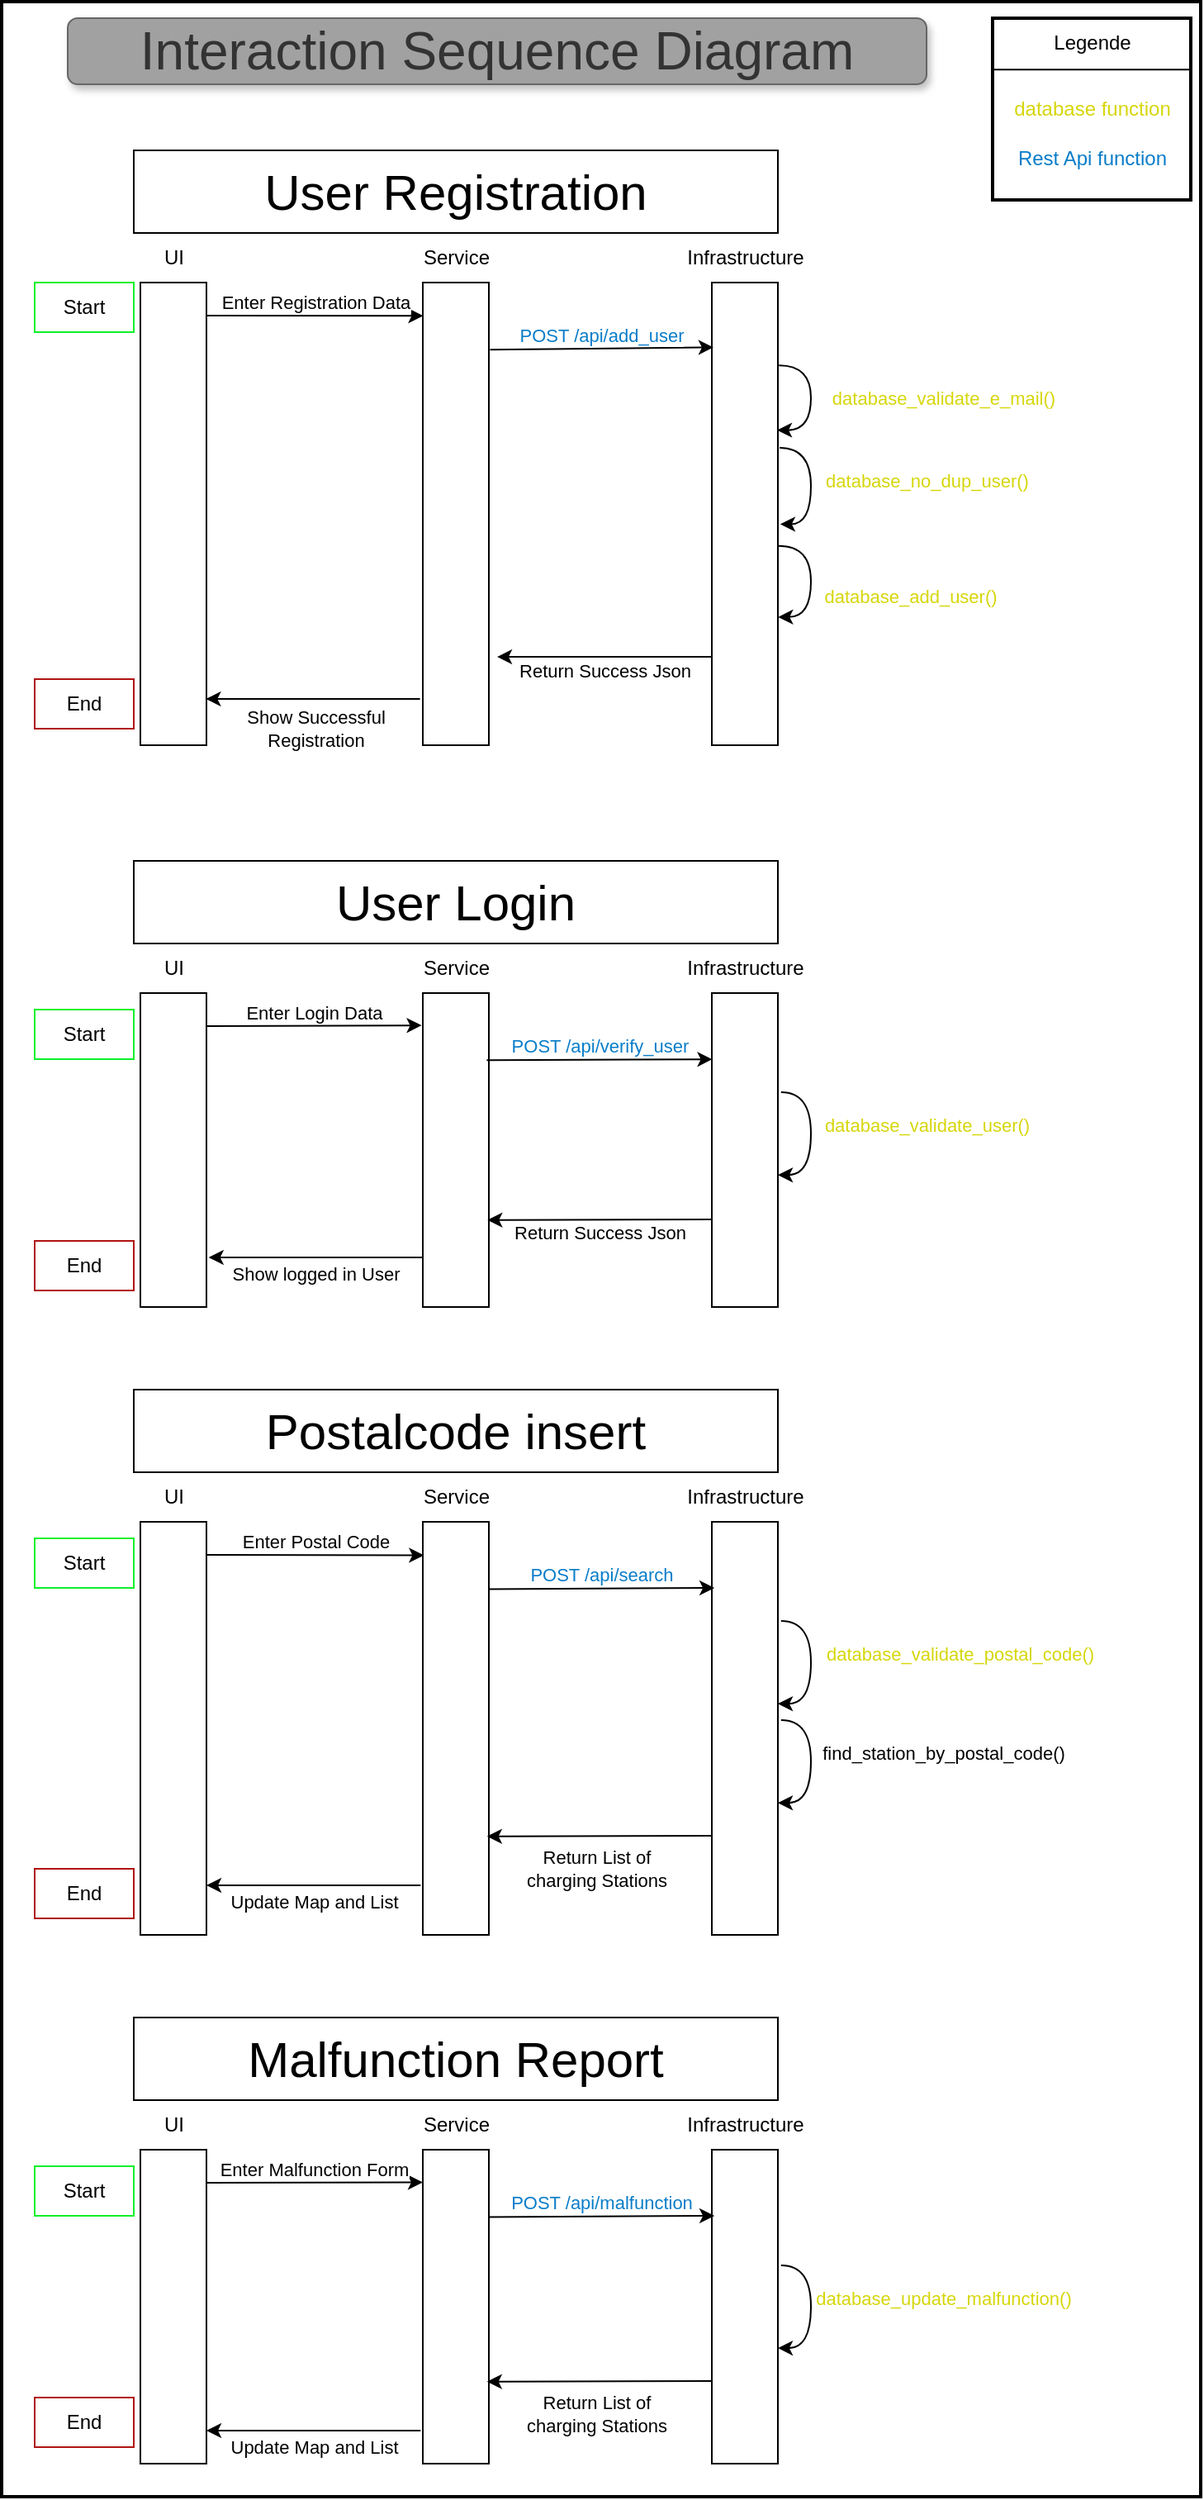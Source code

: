 <mxfile version="25.0.2">
  <diagram name="Seite-1" id="bnnydskMFcHfXRH-qSsb">
    <mxGraphModel dx="1062" dy="1802" grid="1" gridSize="10" guides="1" tooltips="1" connect="1" arrows="1" fold="1" page="1" pageScale="1" pageWidth="827" pageHeight="1169" math="0" shadow="0">
      <root>
        <mxCell id="0" />
        <mxCell id="1" parent="0" />
        <mxCell id="tdJZ3JiGcIHAE5tUqOtp-49" value="" style="rounded=0;whiteSpace=wrap;html=1;fillColor=none;strokeWidth=2;" vertex="1" parent="1">
          <mxGeometry x="150" y="-1120" width="726" height="1510" as="geometry" />
        </mxCell>
        <mxCell id="tdJZ3JiGcIHAE5tUqOtp-61" value="" style="rounded=0;whiteSpace=wrap;html=1;fillColor=none;strokeWidth=2;strokeColor=#000000;" vertex="1" parent="1">
          <mxGeometry x="750" y="-1110" width="120" height="110" as="geometry" />
        </mxCell>
        <mxCell id="XtLz0MecDQZYCgYFdBl--36" value="" style="rounded=0;whiteSpace=wrap;html=1;" parent="1" vertex="1">
          <mxGeometry x="234" y="-950" width="40" height="280" as="geometry" />
        </mxCell>
        <mxCell id="XtLz0MecDQZYCgYFdBl--39" value="&lt;font style=&quot;font-size: 30px;&quot;&gt;User Registration&lt;/font&gt;" style="rounded=0;whiteSpace=wrap;html=1;" parent="1" vertex="1">
          <mxGeometry x="230" y="-1030" width="390" height="50" as="geometry" />
        </mxCell>
        <mxCell id="XtLz0MecDQZYCgYFdBl--40" value="" style="rounded=0;whiteSpace=wrap;html=1;" parent="1" vertex="1">
          <mxGeometry x="580" y="-950" width="40" height="280" as="geometry" />
        </mxCell>
        <mxCell id="XtLz0MecDQZYCgYFdBl--41" value="" style="rounded=0;whiteSpace=wrap;html=1;" parent="1" vertex="1">
          <mxGeometry x="405" y="-950" width="40" height="280" as="geometry" />
        </mxCell>
        <mxCell id="XtLz0MecDQZYCgYFdBl--42" value="Enter Registration Data" style="endArrow=classic;html=1;rounded=0;entryX=0.006;entryY=0.072;entryDx=0;entryDy=0;entryPerimeter=0;" parent="1" edge="1" target="XtLz0MecDQZYCgYFdBl--41">
          <mxGeometry x="-0.0" y="8" width="50" height="50" relative="1" as="geometry">
            <mxPoint x="274" y="-930" as="sourcePoint" />
            <mxPoint x="406" y="-912" as="targetPoint" />
            <mxPoint as="offset" />
          </mxGeometry>
        </mxCell>
        <mxCell id="XtLz0MecDQZYCgYFdBl--43" value="UI" style="text;html=1;align=center;verticalAlign=middle;resizable=0;points=[];autosize=1;strokeColor=none;fillColor=none;" parent="1" vertex="1">
          <mxGeometry x="234" y="-980" width="40" height="30" as="geometry" />
        </mxCell>
        <mxCell id="XtLz0MecDQZYCgYFdBl--44" value="Ser&lt;span style=&quot;color: rgba(0, 0, 0, 0); font-family: monospace; font-size: 0px; text-align: start;&quot;&gt;%3CmxGraphModel%3E%3Croot%3E%3CmxCell%20id%3D%220%22%2F%3E%3CmxCell%20id%3D%221%22%20parent%3D%220%22%2F%3E%3CmxCell%20id%3D%222%22%20value%3D%22UI%22%20style%3D%22text%3Bhtml%3D1%3Balign%3Dcenter%3BverticalAlign%3Dmiddle%3Bresizable%3D0%3Bpoints%3D%5B%5D%3Bautosize%3D1%3BstrokeColor%3Dnone%3BfillColor%3Dnone%3B%22%20vertex%3D%221%22%20parent%3D%221%22%3E%3CmxGeometry%20x%3D%22374%22%20y%3D%22-30%22%20width%3D%2240%22%20height%3D%2230%22%20as%3D%22geometry%22%2F%3E%3C%2FmxCell%3E%3C%2Froot%3E%3C%2FmxGraphModel%3E&lt;/span&gt;vice" style="text;html=1;align=center;verticalAlign=middle;resizable=0;points=[];autosize=1;strokeColor=none;fillColor=none;" parent="1" vertex="1">
          <mxGeometry x="395" y="-980" width="60" height="30" as="geometry" />
        </mxCell>
        <mxCell id="XtLz0MecDQZYCgYFdBl--45" value="Infrastructure" style="text;html=1;align=center;verticalAlign=middle;resizable=0;points=[];autosize=1;strokeColor=none;fillColor=none;" parent="1" vertex="1">
          <mxGeometry x="555" y="-980" width="90" height="30" as="geometry" />
        </mxCell>
        <mxCell id="XtLz0MecDQZYCgYFdBl--46" value="POST /api/add_user" style="endArrow=classic;html=1;rounded=0;exitX=1.018;exitY=0.145;exitDx=0;exitDy=0;exitPerimeter=0;entryX=0.024;entryY=0.14;entryDx=0;entryDy=0;entryPerimeter=0;fontColor=#0A7DC9;" parent="1" edge="1" target="XtLz0MecDQZYCgYFdBl--40" source="XtLz0MecDQZYCgYFdBl--41">
          <mxGeometry x="-0.004" y="8" width="50" height="50" relative="1" as="geometry">
            <mxPoint x="448" y="-870" as="sourcePoint" />
            <mxPoint x="580" y="-870" as="targetPoint" />
            <mxPoint as="offset" />
          </mxGeometry>
        </mxCell>
        <mxCell id="tdJZ3JiGcIHAE5tUqOtp-2" value="database_validate_e_mail()" style="endArrow=classic;html=1;rounded=0;exitX=1.015;exitY=0.179;exitDx=0;exitDy=0;exitPerimeter=0;entryX=0.988;entryY=0.319;entryDx=0;entryDy=0;entryPerimeter=0;edgeStyle=orthogonalEdgeStyle;curved=1;fontColor=#D6D60B;" edge="1" parent="1" source="XtLz0MecDQZYCgYFdBl--40" target="XtLz0MecDQZYCgYFdBl--40">
          <mxGeometry x="-0.006" y="80" width="50" height="50" relative="1" as="geometry">
            <mxPoint x="680.0" y="-930.0" as="sourcePoint" />
            <mxPoint x="680.84" y="-877.64" as="targetPoint" />
            <Array as="points">
              <mxPoint x="640" y="-900" />
              <mxPoint x="640" y="-861" />
            </Array>
            <mxPoint as="offset" />
          </mxGeometry>
        </mxCell>
        <mxCell id="tdJZ3JiGcIHAE5tUqOtp-4" value="database_no_dup_user()" style="endArrow=classic;html=1;rounded=0;edgeStyle=orthogonalEdgeStyle;curved=1;entryX=1.036;entryY=0.553;entryDx=0;entryDy=0;entryPerimeter=0;fontColor=#D6D60B;" edge="1" parent="1">
          <mxGeometry x="-0.068" y="70" width="50" height="50" relative="1" as="geometry">
            <mxPoint x="621" y="-850" as="sourcePoint" />
            <mxPoint x="621.44" y="-803.8" as="targetPoint" />
            <Array as="points">
              <mxPoint x="640" y="-850" />
              <mxPoint x="640" y="-804" />
            </Array>
            <mxPoint as="offset" />
          </mxGeometry>
        </mxCell>
        <mxCell id="tdJZ3JiGcIHAE5tUqOtp-6" value="database_add_user()" style="endArrow=classic;html=1;rounded=0;exitX=1.012;exitY=0.569;exitDx=0;exitDy=0;exitPerimeter=0;edgeStyle=orthogonalEdgeStyle;curved=1;entryX=1.004;entryY=0.723;entryDx=0;entryDy=0;entryPerimeter=0;fontColor=#D6D60B;" edge="1" parent="1" source="XtLz0MecDQZYCgYFdBl--40" target="XtLz0MecDQZYCgYFdBl--40">
          <mxGeometry x="0.218" y="60" width="50" height="50" relative="1" as="geometry">
            <mxPoint x="621.12" y="-770" as="sourcePoint" />
            <mxPoint x="640" y="-730" as="targetPoint" />
            <Array as="points">
              <mxPoint x="640" y="-791" />
              <mxPoint x="640" y="-748" />
            </Array>
            <mxPoint as="offset" />
          </mxGeometry>
        </mxCell>
        <mxCell id="tdJZ3JiGcIHAE5tUqOtp-7" value="Return Success Json" style="endArrow=classic;html=1;rounded=0;exitX=0.012;exitY=0.809;exitDx=0;exitDy=0;exitPerimeter=0;entryX=1.125;entryY=0.809;entryDx=0;entryDy=0;entryPerimeter=0;" edge="1" parent="1" source="XtLz0MecDQZYCgYFdBl--40" target="XtLz0MecDQZYCgYFdBl--41">
          <mxGeometry x="-0.004" y="8" width="50" height="50" relative="1" as="geometry">
            <mxPoint x="445" y="-760" as="sourcePoint" />
            <mxPoint x="450" y="-700" as="targetPoint" />
            <mxPoint as="offset" />
          </mxGeometry>
        </mxCell>
        <mxCell id="tdJZ3JiGcIHAE5tUqOtp-8" value="Show Successful&lt;div&gt;Registration&lt;/div&gt;" style="endArrow=classic;html=1;rounded=0;entryX=0.992;entryY=0.9;entryDx=0;entryDy=0;entryPerimeter=0;exitX=-0.042;exitY=0.9;exitDx=0;exitDy=0;exitPerimeter=0;" edge="1" parent="1" source="XtLz0MecDQZYCgYFdBl--41" target="XtLz0MecDQZYCgYFdBl--36">
          <mxGeometry x="-0.023" y="18" width="50" height="50" relative="1" as="geometry">
            <mxPoint x="400" y="-710" as="sourcePoint" />
            <mxPoint x="405" y="-720" as="targetPoint" />
            <mxPoint as="offset" />
            <Array as="points">
              <mxPoint x="310" y="-698" />
            </Array>
          </mxGeometry>
        </mxCell>
        <mxCell id="tdJZ3JiGcIHAE5tUqOtp-9" value="" style="rounded=0;whiteSpace=wrap;html=1;" vertex="1" parent="1">
          <mxGeometry x="234" y="-520" width="40" height="190" as="geometry" />
        </mxCell>
        <mxCell id="tdJZ3JiGcIHAE5tUqOtp-10" value="&lt;font style=&quot;font-size: 30px;&quot;&gt;User Login&lt;/font&gt;" style="rounded=0;whiteSpace=wrap;html=1;" vertex="1" parent="1">
          <mxGeometry x="230" y="-600" width="390" height="50" as="geometry" />
        </mxCell>
        <mxCell id="tdJZ3JiGcIHAE5tUqOtp-11" value="" style="rounded=0;whiteSpace=wrap;html=1;" vertex="1" parent="1">
          <mxGeometry x="580" y="-520" width="40" height="190" as="geometry" />
        </mxCell>
        <mxCell id="tdJZ3JiGcIHAE5tUqOtp-12" value="" style="rounded=0;whiteSpace=wrap;html=1;" vertex="1" parent="1">
          <mxGeometry x="405" y="-520" width="40" height="190" as="geometry" />
        </mxCell>
        <mxCell id="tdJZ3JiGcIHAE5tUqOtp-13" value="Enter Login Data" style="endArrow=classic;html=1;rounded=0;entryX=-0.018;entryY=0.103;entryDx=0;entryDy=0;entryPerimeter=0;" edge="1" parent="1" target="tdJZ3JiGcIHAE5tUqOtp-12">
          <mxGeometry x="-0.0" y="8" width="50" height="50" relative="1" as="geometry">
            <mxPoint x="274" y="-500" as="sourcePoint" />
            <mxPoint x="406" y="-482" as="targetPoint" />
            <mxPoint as="offset" />
          </mxGeometry>
        </mxCell>
        <mxCell id="tdJZ3JiGcIHAE5tUqOtp-14" value="UI" style="text;html=1;align=center;verticalAlign=middle;resizable=0;points=[];autosize=1;strokeColor=none;fillColor=none;" vertex="1" parent="1">
          <mxGeometry x="234" y="-550" width="40" height="30" as="geometry" />
        </mxCell>
        <mxCell id="tdJZ3JiGcIHAE5tUqOtp-15" value="Ser&lt;span style=&quot;color: rgba(0, 0, 0, 0); font-family: monospace; font-size: 0px; text-align: start;&quot;&gt;%3CmxGraphModel%3E%3Croot%3E%3CmxCell%20id%3D%220%22%2F%3E%3CmxCell%20id%3D%221%22%20parent%3D%220%22%2F%3E%3CmxCell%20id%3D%222%22%20value%3D%22UI%22%20style%3D%22text%3Bhtml%3D1%3Balign%3Dcenter%3BverticalAlign%3Dmiddle%3Bresizable%3D0%3Bpoints%3D%5B%5D%3Bautosize%3D1%3BstrokeColor%3Dnone%3BfillColor%3Dnone%3B%22%20vertex%3D%221%22%20parent%3D%221%22%3E%3CmxGeometry%20x%3D%22374%22%20y%3D%22-30%22%20width%3D%2240%22%20height%3D%2230%22%20as%3D%22geometry%22%2F%3E%3C%2FmxCell%3E%3C%2Froot%3E%3C%2FmxGraphModel%3E&lt;/span&gt;vice" style="text;html=1;align=center;verticalAlign=middle;resizable=0;points=[];autosize=1;strokeColor=none;fillColor=none;" vertex="1" parent="1">
          <mxGeometry x="395" y="-550" width="60" height="30" as="geometry" />
        </mxCell>
        <mxCell id="tdJZ3JiGcIHAE5tUqOtp-16" value="Infrastructure" style="text;html=1;align=center;verticalAlign=middle;resizable=0;points=[];autosize=1;strokeColor=none;fillColor=none;" vertex="1" parent="1">
          <mxGeometry x="555" y="-550" width="90" height="30" as="geometry" />
        </mxCell>
        <mxCell id="tdJZ3JiGcIHAE5tUqOtp-17" value="POST /api/verify_user" style="endArrow=classic;html=1;rounded=0;exitX=0.968;exitY=0.214;exitDx=0;exitDy=0;exitPerimeter=0;entryX=0.007;entryY=0.211;entryDx=0;entryDy=0;entryPerimeter=0;fontColor=#0A7DC9;" edge="1" parent="1" source="tdJZ3JiGcIHAE5tUqOtp-12" target="tdJZ3JiGcIHAE5tUqOtp-11">
          <mxGeometry x="-0.004" y="8" width="50" height="50" relative="1" as="geometry">
            <mxPoint x="448" y="-440" as="sourcePoint" />
            <mxPoint x="560" y="-470" as="targetPoint" />
            <mxPoint as="offset" />
          </mxGeometry>
        </mxCell>
        <mxCell id="tdJZ3JiGcIHAE5tUqOtp-18" value="database_validate_user()" style="endArrow=classic;html=1;rounded=0;exitX=1.036;exitY=0.14;exitDx=0;exitDy=0;exitPerimeter=0;entryX=0.988;entryY=0.319;entryDx=0;entryDy=0;entryPerimeter=0;edgeStyle=orthogonalEdgeStyle;curved=1;fontColor=#D6D60B;" edge="1" parent="1">
          <mxGeometry x="-0.136" y="70" width="50" height="50" relative="1" as="geometry">
            <mxPoint x="621.92" y="-459.99" as="sourcePoint" />
            <mxPoint x="620" y="-409.87" as="targetPoint" />
            <Array as="points">
              <mxPoint x="640" y="-460" />
              <mxPoint x="640" y="-410" />
            </Array>
            <mxPoint as="offset" />
          </mxGeometry>
        </mxCell>
        <mxCell id="tdJZ3JiGcIHAE5tUqOtp-21" value="Return Success Json" style="endArrow=classic;html=1;rounded=0;exitX=0.007;exitY=0.721;exitDx=0;exitDy=0;exitPerimeter=0;entryX=0.979;entryY=0.723;entryDx=0;entryDy=0;entryPerimeter=0;" edge="1" parent="1" source="tdJZ3JiGcIHAE5tUqOtp-11" target="tdJZ3JiGcIHAE5tUqOtp-12">
          <mxGeometry x="-0.004" y="8" width="50" height="50" relative="1" as="geometry">
            <mxPoint x="570" y="-373" as="sourcePoint" />
            <mxPoint x="460" y="-373" as="targetPoint" />
            <mxPoint as="offset" />
          </mxGeometry>
        </mxCell>
        <mxCell id="tdJZ3JiGcIHAE5tUqOtp-22" value="Show logged in User" style="endArrow=classic;html=1;rounded=0;entryX=0.992;entryY=0.9;entryDx=0;entryDy=0;entryPerimeter=0;exitX=-0.042;exitY=0.9;exitDx=0;exitDy=0;exitPerimeter=0;" edge="1" parent="1">
          <mxGeometry x="0.003" y="10" width="50" height="50" relative="1" as="geometry">
            <mxPoint x="405.0" y="-360" as="sourcePoint" />
            <mxPoint x="275.36" y="-360" as="targetPoint" />
            <mxPoint as="offset" />
            <Array as="points">
              <mxPoint x="311.68" y="-360" />
            </Array>
          </mxGeometry>
        </mxCell>
        <mxCell id="tdJZ3JiGcIHAE5tUqOtp-23" value="" style="rounded=0;whiteSpace=wrap;html=1;" vertex="1" parent="1">
          <mxGeometry x="234" y="-200" width="40" height="250" as="geometry" />
        </mxCell>
        <mxCell id="tdJZ3JiGcIHAE5tUqOtp-24" value="&lt;font style=&quot;font-size: 30px;&quot;&gt;Postalcode insert&lt;/font&gt;" style="rounded=0;whiteSpace=wrap;html=1;" vertex="1" parent="1">
          <mxGeometry x="230" y="-280" width="390" height="50" as="geometry" />
        </mxCell>
        <mxCell id="tdJZ3JiGcIHAE5tUqOtp-25" value="" style="rounded=0;whiteSpace=wrap;html=1;" vertex="1" parent="1">
          <mxGeometry x="580" y="-200" width="40" height="250" as="geometry" />
        </mxCell>
        <mxCell id="tdJZ3JiGcIHAE5tUqOtp-26" value="" style="rounded=0;whiteSpace=wrap;html=1;" vertex="1" parent="1">
          <mxGeometry x="405" y="-200" width="40" height="250" as="geometry" />
        </mxCell>
        <mxCell id="tdJZ3JiGcIHAE5tUqOtp-27" value="Enter Postal Code" style="endArrow=classic;html=1;rounded=0;entryX=0.017;entryY=0.081;entryDx=0;entryDy=0;entryPerimeter=0;" edge="1" parent="1" target="tdJZ3JiGcIHAE5tUqOtp-26">
          <mxGeometry x="-0.0" y="8" width="50" height="50" relative="1" as="geometry">
            <mxPoint x="274" y="-180" as="sourcePoint" />
            <mxPoint x="390" y="-180" as="targetPoint" />
            <mxPoint as="offset" />
          </mxGeometry>
        </mxCell>
        <mxCell id="tdJZ3JiGcIHAE5tUqOtp-28" value="UI" style="text;html=1;align=center;verticalAlign=middle;resizable=0;points=[];autosize=1;strokeColor=none;fillColor=none;" vertex="1" parent="1">
          <mxGeometry x="234" y="-230" width="40" height="30" as="geometry" />
        </mxCell>
        <mxCell id="tdJZ3JiGcIHAE5tUqOtp-29" value="Ser&lt;span style=&quot;color: rgba(0, 0, 0, 0); font-family: monospace; font-size: 0px; text-align: start;&quot;&gt;%3CmxGraphModel%3E%3Croot%3E%3CmxCell%20id%3D%220%22%2F%3E%3CmxCell%20id%3D%221%22%20parent%3D%220%22%2F%3E%3CmxCell%20id%3D%222%22%20value%3D%22UI%22%20style%3D%22text%3Bhtml%3D1%3Balign%3Dcenter%3BverticalAlign%3Dmiddle%3Bresizable%3D0%3Bpoints%3D%5B%5D%3Bautosize%3D1%3BstrokeColor%3Dnone%3BfillColor%3Dnone%3B%22%20vertex%3D%221%22%20parent%3D%221%22%3E%3CmxGeometry%20x%3D%22374%22%20y%3D%22-30%22%20width%3D%2240%22%20height%3D%2230%22%20as%3D%22geometry%22%2F%3E%3C%2FmxCell%3E%3C%2Froot%3E%3C%2FmxGraphModel%3E&lt;/span&gt;vice" style="text;html=1;align=center;verticalAlign=middle;resizable=0;points=[];autosize=1;strokeColor=none;fillColor=none;" vertex="1" parent="1">
          <mxGeometry x="395" y="-230" width="60" height="30" as="geometry" />
        </mxCell>
        <mxCell id="tdJZ3JiGcIHAE5tUqOtp-30" value="Infrastructure" style="text;html=1;align=center;verticalAlign=middle;resizable=0;points=[];autosize=1;strokeColor=none;fillColor=none;" vertex="1" parent="1">
          <mxGeometry x="555" y="-230" width="90" height="30" as="geometry" />
        </mxCell>
        <mxCell id="tdJZ3JiGcIHAE5tUqOtp-31" value="POST /api/search" style="endArrow=classic;html=1;rounded=0;exitX=0.968;exitY=0.214;exitDx=0;exitDy=0;exitPerimeter=0;entryX=0.007;entryY=0.211;entryDx=0;entryDy=0;entryPerimeter=0;fontColor=#0A7DC9;" edge="1" parent="1">
          <mxGeometry x="-0.003" y="8" width="50" height="50" relative="1" as="geometry">
            <mxPoint x="445" y="-159.25" as="sourcePoint" />
            <mxPoint x="581.56" y="-160" as="targetPoint" />
            <mxPoint as="offset" />
          </mxGeometry>
        </mxCell>
        <mxCell id="tdJZ3JiGcIHAE5tUqOtp-32" value="database_validate_postal_code()" style="endArrow=classic;html=1;rounded=0;exitX=1.036;exitY=0.14;exitDx=0;exitDy=0;exitPerimeter=0;entryX=0.988;entryY=0.319;entryDx=0;entryDy=0;entryPerimeter=0;edgeStyle=orthogonalEdgeStyle;curved=1;fontColor=#D6D60B;" edge="1" parent="1">
          <mxGeometry x="-0.136" y="90" width="50" height="50" relative="1" as="geometry">
            <mxPoint x="621.92" y="-139.99" as="sourcePoint" />
            <mxPoint x="620" y="-89.87" as="targetPoint" />
            <Array as="points">
              <mxPoint x="640" y="-140" />
              <mxPoint x="640" y="-90" />
            </Array>
            <mxPoint as="offset" />
          </mxGeometry>
        </mxCell>
        <mxCell id="tdJZ3JiGcIHAE5tUqOtp-33" value="Return List of&lt;br&gt;charging Stations" style="endArrow=classic;html=1;rounded=0;exitX=0.007;exitY=0.721;exitDx=0;exitDy=0;exitPerimeter=0;entryX=0.979;entryY=0.723;entryDx=0;entryDy=0;entryPerimeter=0;" edge="1" parent="1">
          <mxGeometry x="0.029" y="20" width="50" height="50" relative="1" as="geometry">
            <mxPoint x="580.0" y="-10.0" as="sourcePoint" />
            <mxPoint x="443.88" y="-9.62" as="targetPoint" />
            <mxPoint as="offset" />
          </mxGeometry>
        </mxCell>
        <mxCell id="tdJZ3JiGcIHAE5tUqOtp-34" value="Update Map and List" style="endArrow=classic;html=1;rounded=0;entryX=0.992;entryY=0.9;entryDx=0;entryDy=0;entryPerimeter=0;exitX=-0.042;exitY=0.9;exitDx=0;exitDy=0;exitPerimeter=0;" edge="1" parent="1">
          <mxGeometry x="0.003" y="10" width="50" height="50" relative="1" as="geometry">
            <mxPoint x="403.64" y="20" as="sourcePoint" />
            <mxPoint x="274.0" y="20" as="targetPoint" />
            <mxPoint as="offset" />
            <Array as="points">
              <mxPoint x="310.32" y="20" />
            </Array>
          </mxGeometry>
        </mxCell>
        <mxCell id="tdJZ3JiGcIHAE5tUqOtp-35" value="find_station_by_postal_code()" style="endArrow=classic;html=1;rounded=0;exitX=1.036;exitY=0.14;exitDx=0;exitDy=0;exitPerimeter=0;entryX=0.988;entryY=0.319;entryDx=0;entryDy=0;entryPerimeter=0;edgeStyle=orthogonalEdgeStyle;curved=1;" edge="1" parent="1">
          <mxGeometry x="-0.136" y="80" width="50" height="50" relative="1" as="geometry">
            <mxPoint x="621.92" y="-79.99" as="sourcePoint" />
            <mxPoint x="620" y="-29.87" as="targetPoint" />
            <Array as="points">
              <mxPoint x="640" y="-80" />
              <mxPoint x="640" y="-30" />
            </Array>
            <mxPoint as="offset" />
          </mxGeometry>
        </mxCell>
        <mxCell id="tdJZ3JiGcIHAE5tUqOtp-36" value="" style="rounded=0;whiteSpace=wrap;html=1;" vertex="1" parent="1">
          <mxGeometry x="234" y="180" width="40" height="190" as="geometry" />
        </mxCell>
        <mxCell id="tdJZ3JiGcIHAE5tUqOtp-37" value="&lt;font style=&quot;font-size: 30px;&quot;&gt;Malfunction Report&lt;/font&gt;" style="rounded=0;whiteSpace=wrap;html=1;" vertex="1" parent="1">
          <mxGeometry x="230" y="100" width="390" height="50" as="geometry" />
        </mxCell>
        <mxCell id="tdJZ3JiGcIHAE5tUqOtp-38" value="" style="rounded=0;whiteSpace=wrap;html=1;" vertex="1" parent="1">
          <mxGeometry x="580" y="180" width="40" height="190" as="geometry" />
        </mxCell>
        <mxCell id="tdJZ3JiGcIHAE5tUqOtp-39" value="" style="rounded=0;whiteSpace=wrap;html=1;" vertex="1" parent="1">
          <mxGeometry x="405" y="180" width="40" height="190" as="geometry" />
        </mxCell>
        <mxCell id="tdJZ3JiGcIHAE5tUqOtp-40" value="Enter Malfunction Form" style="endArrow=classic;html=1;rounded=0;entryX=0;entryY=0.104;entryDx=0;entryDy=0;entryPerimeter=0;" edge="1" parent="1" target="tdJZ3JiGcIHAE5tUqOtp-39">
          <mxGeometry x="-0.0" y="8" width="50" height="50" relative="1" as="geometry">
            <mxPoint x="274" y="200" as="sourcePoint" />
            <mxPoint x="390" y="200" as="targetPoint" />
            <mxPoint as="offset" />
          </mxGeometry>
        </mxCell>
        <mxCell id="tdJZ3JiGcIHAE5tUqOtp-41" value="UI" style="text;html=1;align=center;verticalAlign=middle;resizable=0;points=[];autosize=1;strokeColor=none;fillColor=none;" vertex="1" parent="1">
          <mxGeometry x="234" y="150" width="40" height="30" as="geometry" />
        </mxCell>
        <mxCell id="tdJZ3JiGcIHAE5tUqOtp-42" value="Ser&lt;span style=&quot;color: rgba(0, 0, 0, 0); font-family: monospace; font-size: 0px; text-align: start;&quot;&gt;%3CmxGraphModel%3E%3Croot%3E%3CmxCell%20id%3D%220%22%2F%3E%3CmxCell%20id%3D%221%22%20parent%3D%220%22%2F%3E%3CmxCell%20id%3D%222%22%20value%3D%22UI%22%20style%3D%22text%3Bhtml%3D1%3Balign%3Dcenter%3BverticalAlign%3Dmiddle%3Bresizable%3D0%3Bpoints%3D%5B%5D%3Bautosize%3D1%3BstrokeColor%3Dnone%3BfillColor%3Dnone%3B%22%20vertex%3D%221%22%20parent%3D%221%22%3E%3CmxGeometry%20x%3D%22374%22%20y%3D%22-30%22%20width%3D%2240%22%20height%3D%2230%22%20as%3D%22geometry%22%2F%3E%3C%2FmxCell%3E%3C%2Froot%3E%3C%2FmxGraphModel%3E&lt;/span&gt;vice" style="text;html=1;align=center;verticalAlign=middle;resizable=0;points=[];autosize=1;strokeColor=none;fillColor=none;" vertex="1" parent="1">
          <mxGeometry x="395" y="150" width="60" height="30" as="geometry" />
        </mxCell>
        <mxCell id="tdJZ3JiGcIHAE5tUqOtp-43" value="Infrastructure" style="text;html=1;align=center;verticalAlign=middle;resizable=0;points=[];autosize=1;strokeColor=none;fillColor=none;" vertex="1" parent="1">
          <mxGeometry x="555" y="150" width="90" height="30" as="geometry" />
        </mxCell>
        <mxCell id="tdJZ3JiGcIHAE5tUqOtp-44" value="POST /api/malfunction" style="endArrow=classic;html=1;rounded=0;exitX=0.968;exitY=0.214;exitDx=0;exitDy=0;exitPerimeter=0;entryX=0.007;entryY=0.211;entryDx=0;entryDy=0;entryPerimeter=0;fontColor=#0A7DC9;" edge="1" parent="1">
          <mxGeometry x="-0.004" y="8" width="50" height="50" relative="1" as="geometry">
            <mxPoint x="445" y="220.75" as="sourcePoint" />
            <mxPoint x="581.56" y="220" as="targetPoint" />
            <mxPoint as="offset" />
          </mxGeometry>
        </mxCell>
        <mxCell id="tdJZ3JiGcIHAE5tUqOtp-45" value="database_update_malfunction()" style="endArrow=classic;html=1;rounded=0;exitX=1.036;exitY=0.14;exitDx=0;exitDy=0;exitPerimeter=0;entryX=0.988;entryY=0.319;entryDx=0;entryDy=0;entryPerimeter=0;edgeStyle=orthogonalEdgeStyle;curved=1;fontColor=#D6D60B;" edge="1" parent="1">
          <mxGeometry x="-0.137" y="80" width="50" height="50" relative="1" as="geometry">
            <mxPoint x="621.92" y="249.94" as="sourcePoint" />
            <mxPoint x="620" y="300.06" as="targetPoint" />
            <Array as="points">
              <mxPoint x="640" y="249.93" />
              <mxPoint x="640" y="299.93" />
            </Array>
            <mxPoint as="offset" />
          </mxGeometry>
        </mxCell>
        <mxCell id="tdJZ3JiGcIHAE5tUqOtp-46" value="Return List of&lt;br&gt;charging Stations" style="endArrow=classic;html=1;rounded=0;exitX=0.007;exitY=0.721;exitDx=0;exitDy=0;exitPerimeter=0;entryX=0.979;entryY=0.723;entryDx=0;entryDy=0;entryPerimeter=0;" edge="1" parent="1">
          <mxGeometry x="0.029" y="20" width="50" height="50" relative="1" as="geometry">
            <mxPoint x="580.0" y="320.0" as="sourcePoint" />
            <mxPoint x="443.88" y="320.38" as="targetPoint" />
            <mxPoint as="offset" />
          </mxGeometry>
        </mxCell>
        <mxCell id="tdJZ3JiGcIHAE5tUqOtp-47" value="Update Map and List" style="endArrow=classic;html=1;rounded=0;entryX=0.992;entryY=0.9;entryDx=0;entryDy=0;entryPerimeter=0;exitX=-0.042;exitY=0.9;exitDx=0;exitDy=0;exitPerimeter=0;" edge="1" parent="1">
          <mxGeometry x="0.003" y="10" width="50" height="50" relative="1" as="geometry">
            <mxPoint x="403.64" y="350" as="sourcePoint" />
            <mxPoint x="274.0" y="350" as="targetPoint" />
            <mxPoint as="offset" />
            <Array as="points">
              <mxPoint x="310.32" y="350" />
            </Array>
          </mxGeometry>
        </mxCell>
        <mxCell id="tdJZ3JiGcIHAE5tUqOtp-50" value="Start" style="text;html=1;align=center;verticalAlign=middle;whiteSpace=wrap;rounded=0;strokeColor=#0CF02A;" vertex="1" parent="1">
          <mxGeometry x="170" y="-950" width="60" height="30" as="geometry" />
        </mxCell>
        <mxCell id="tdJZ3JiGcIHAE5tUqOtp-51" value="End" style="text;html=1;align=center;verticalAlign=middle;whiteSpace=wrap;rounded=0;strokeColor=#B01212;" vertex="1" parent="1">
          <mxGeometry x="170" y="-710" width="60" height="30" as="geometry" />
        </mxCell>
        <mxCell id="tdJZ3JiGcIHAE5tUqOtp-52" value="Start" style="text;html=1;align=center;verticalAlign=middle;whiteSpace=wrap;rounded=0;strokeColor=#0CF02A;" vertex="1" parent="1">
          <mxGeometry x="170" y="-510" width="60" height="30" as="geometry" />
        </mxCell>
        <mxCell id="tdJZ3JiGcIHAE5tUqOtp-53" value="End" style="text;html=1;align=center;verticalAlign=middle;whiteSpace=wrap;rounded=0;strokeColor=#B01212;" vertex="1" parent="1">
          <mxGeometry x="170" y="-370" width="60" height="30" as="geometry" />
        </mxCell>
        <mxCell id="tdJZ3JiGcIHAE5tUqOtp-54" value="Start" style="text;html=1;align=center;verticalAlign=middle;whiteSpace=wrap;rounded=0;strokeColor=#0CF02A;" vertex="1" parent="1">
          <mxGeometry x="170" y="-190" width="60" height="30" as="geometry" />
        </mxCell>
        <mxCell id="tdJZ3JiGcIHAE5tUqOtp-55" value="End" style="text;html=1;align=center;verticalAlign=middle;whiteSpace=wrap;rounded=0;strokeColor=#B01212;" vertex="1" parent="1">
          <mxGeometry x="170" y="10" width="60" height="30" as="geometry" />
        </mxCell>
        <mxCell id="tdJZ3JiGcIHAE5tUqOtp-56" value="Start" style="text;html=1;align=center;verticalAlign=middle;whiteSpace=wrap;rounded=0;strokeColor=#0CF02A;" vertex="1" parent="1">
          <mxGeometry x="170" y="190" width="60" height="30" as="geometry" />
        </mxCell>
        <mxCell id="tdJZ3JiGcIHAE5tUqOtp-57" value="End" style="text;html=1;align=center;verticalAlign=middle;whiteSpace=wrap;rounded=0;strokeColor=#B01212;" vertex="1" parent="1">
          <mxGeometry x="170" y="330" width="60" height="30" as="geometry" />
        </mxCell>
        <mxCell id="tdJZ3JiGcIHAE5tUqOtp-58" value="&lt;font style=&quot;font-size: 32px;&quot;&gt;Interaction Sequence Diagram&lt;/font&gt;" style="rounded=1;whiteSpace=wrap;html=1;fillColor=#A1A1A1;strokeColor=#666666;shadow=1;glass=0;fontColor=#333333;" vertex="1" parent="1">
          <mxGeometry x="190" y="-1110" width="520" height="40" as="geometry" />
        </mxCell>
        <mxCell id="tdJZ3JiGcIHAE5tUqOtp-59" value="&lt;font color=&quot;#d6d60b&quot;&gt;database function&lt;/font&gt;" style="text;html=1;align=center;verticalAlign=middle;resizable=0;points=[];autosize=1;strokeColor=none;fillColor=none;" vertex="1" parent="1">
          <mxGeometry x="750" y="-1070" width="120" height="30" as="geometry" />
        </mxCell>
        <mxCell id="tdJZ3JiGcIHAE5tUqOtp-60" value="&lt;font color=&quot;#0a7dc9&quot;&gt;Rest Api function&lt;/font&gt;" style="text;html=1;align=center;verticalAlign=middle;resizable=0;points=[];autosize=1;strokeColor=none;fillColor=none;" vertex="1" parent="1">
          <mxGeometry x="755" y="-1040" width="110" height="30" as="geometry" />
        </mxCell>
        <mxCell id="tdJZ3JiGcIHAE5tUqOtp-62" value="Legende" style="text;html=1;align=center;verticalAlign=middle;resizable=0;points=[];autosize=1;strokeColor=none;fillColor=none;" vertex="1" parent="1">
          <mxGeometry x="775" y="-1110" width="70" height="30" as="geometry" />
        </mxCell>
        <mxCell id="tdJZ3JiGcIHAE5tUqOtp-63" value="" style="endArrow=none;html=1;rounded=0;exitX=-0.004;exitY=0.283;exitDx=0;exitDy=0;exitPerimeter=0;entryX=1.005;entryY=0.283;entryDx=0;entryDy=0;entryPerimeter=0;strokeColor=#000000;" edge="1" parent="1" source="tdJZ3JiGcIHAE5tUqOtp-61" target="tdJZ3JiGcIHAE5tUqOtp-61">
          <mxGeometry width="50" height="50" relative="1" as="geometry">
            <mxPoint x="920" y="-1030" as="sourcePoint" />
            <mxPoint x="970" y="-1080" as="targetPoint" />
          </mxGeometry>
        </mxCell>
      </root>
    </mxGraphModel>
  </diagram>
</mxfile>

